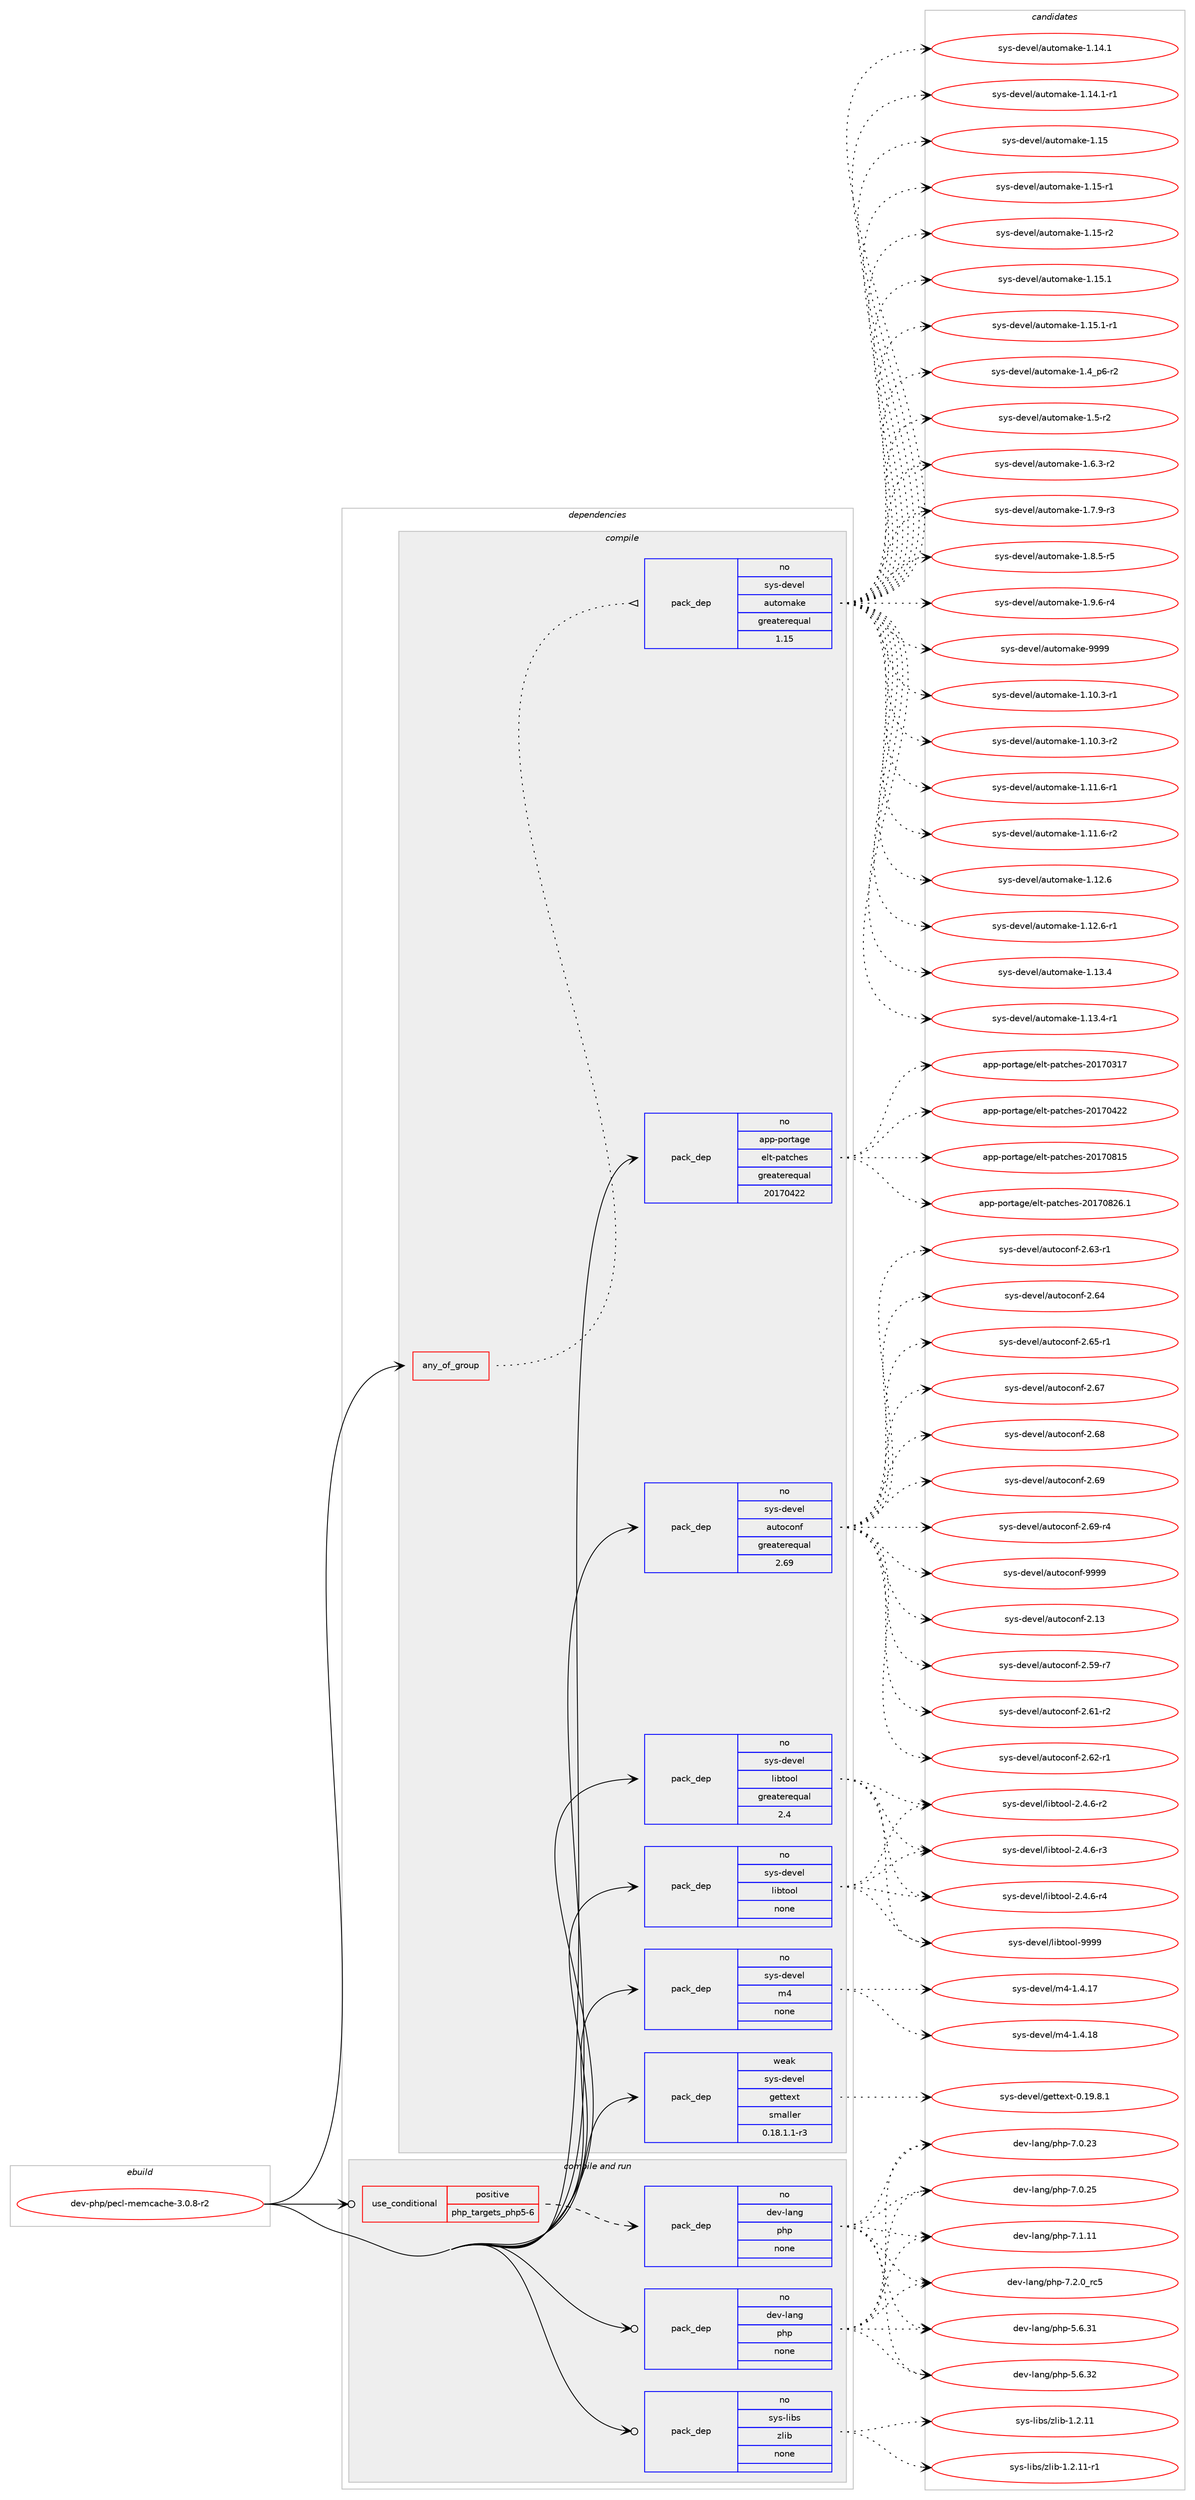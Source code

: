 digraph prolog {

# *************
# Graph options
# *************

newrank=true;
concentrate=true;
compound=true;
graph [rankdir=LR,fontname=Helvetica,fontsize=10,ranksep=1.5];#, ranksep=2.5, nodesep=0.2];
edge  [arrowhead=vee];
node  [fontname=Helvetica,fontsize=10];

# **********
# The ebuild
# **********

subgraph cluster_leftcol {
color=gray;
rank=same;
label=<<i>ebuild</i>>;
id [label="dev-php/pecl-memcache-3.0.8-r2", color=red, width=4, href="../dev-php/pecl-memcache-3.0.8-r2.svg"];
}

# ****************
# The dependencies
# ****************

subgraph cluster_midcol {
color=gray;
label=<<i>dependencies</i>>;
subgraph cluster_compile {
fillcolor="#eeeeee";
style=filled;
label=<<i>compile</i>>;
subgraph any3702 {
dependency143012 [label=<<TABLE BORDER="0" CELLBORDER="1" CELLSPACING="0" CELLPADDING="4"><TR><TD CELLPADDING="10">any_of_group</TD></TR></TABLE>>, shape=none, color=red];subgraph pack110757 {
dependency143013 [label=<<TABLE BORDER="0" CELLBORDER="1" CELLSPACING="0" CELLPADDING="4" WIDTH="220"><TR><TD ROWSPAN="6" CELLPADDING="30">pack_dep</TD></TR><TR><TD WIDTH="110">no</TD></TR><TR><TD>sys-devel</TD></TR><TR><TD>automake</TD></TR><TR><TD>greaterequal</TD></TR><TR><TD>1.15</TD></TR></TABLE>>, shape=none, color=blue];
}
dependency143012:e -> dependency143013:w [weight=20,style="dotted",arrowhead="oinv"];
}
id:e -> dependency143012:w [weight=20,style="solid",arrowhead="vee"];
subgraph pack110758 {
dependency143014 [label=<<TABLE BORDER="0" CELLBORDER="1" CELLSPACING="0" CELLPADDING="4" WIDTH="220"><TR><TD ROWSPAN="6" CELLPADDING="30">pack_dep</TD></TR><TR><TD WIDTH="110">no</TD></TR><TR><TD>app-portage</TD></TR><TR><TD>elt-patches</TD></TR><TR><TD>greaterequal</TD></TR><TR><TD>20170422</TD></TR></TABLE>>, shape=none, color=blue];
}
id:e -> dependency143014:w [weight=20,style="solid",arrowhead="vee"];
subgraph pack110759 {
dependency143015 [label=<<TABLE BORDER="0" CELLBORDER="1" CELLSPACING="0" CELLPADDING="4" WIDTH="220"><TR><TD ROWSPAN="6" CELLPADDING="30">pack_dep</TD></TR><TR><TD WIDTH="110">no</TD></TR><TR><TD>sys-devel</TD></TR><TR><TD>autoconf</TD></TR><TR><TD>greaterequal</TD></TR><TR><TD>2.69</TD></TR></TABLE>>, shape=none, color=blue];
}
id:e -> dependency143015:w [weight=20,style="solid",arrowhead="vee"];
subgraph pack110760 {
dependency143016 [label=<<TABLE BORDER="0" CELLBORDER="1" CELLSPACING="0" CELLPADDING="4" WIDTH="220"><TR><TD ROWSPAN="6" CELLPADDING="30">pack_dep</TD></TR><TR><TD WIDTH="110">no</TD></TR><TR><TD>sys-devel</TD></TR><TR><TD>libtool</TD></TR><TR><TD>greaterequal</TD></TR><TR><TD>2.4</TD></TR></TABLE>>, shape=none, color=blue];
}
id:e -> dependency143016:w [weight=20,style="solid",arrowhead="vee"];
subgraph pack110761 {
dependency143017 [label=<<TABLE BORDER="0" CELLBORDER="1" CELLSPACING="0" CELLPADDING="4" WIDTH="220"><TR><TD ROWSPAN="6" CELLPADDING="30">pack_dep</TD></TR><TR><TD WIDTH="110">no</TD></TR><TR><TD>sys-devel</TD></TR><TR><TD>libtool</TD></TR><TR><TD>none</TD></TR><TR><TD></TD></TR></TABLE>>, shape=none, color=blue];
}
id:e -> dependency143017:w [weight=20,style="solid",arrowhead="vee"];
subgraph pack110762 {
dependency143018 [label=<<TABLE BORDER="0" CELLBORDER="1" CELLSPACING="0" CELLPADDING="4" WIDTH="220"><TR><TD ROWSPAN="6" CELLPADDING="30">pack_dep</TD></TR><TR><TD WIDTH="110">no</TD></TR><TR><TD>sys-devel</TD></TR><TR><TD>m4</TD></TR><TR><TD>none</TD></TR><TR><TD></TD></TR></TABLE>>, shape=none, color=blue];
}
id:e -> dependency143018:w [weight=20,style="solid",arrowhead="vee"];
subgraph pack110763 {
dependency143019 [label=<<TABLE BORDER="0" CELLBORDER="1" CELLSPACING="0" CELLPADDING="4" WIDTH="220"><TR><TD ROWSPAN="6" CELLPADDING="30">pack_dep</TD></TR><TR><TD WIDTH="110">weak</TD></TR><TR><TD>sys-devel</TD></TR><TR><TD>gettext</TD></TR><TR><TD>smaller</TD></TR><TR><TD>0.18.1.1-r3</TD></TR></TABLE>>, shape=none, color=blue];
}
id:e -> dependency143019:w [weight=20,style="solid",arrowhead="vee"];
}
subgraph cluster_compileandrun {
fillcolor="#eeeeee";
style=filled;
label=<<i>compile and run</i>>;
subgraph cond28515 {
dependency143020 [label=<<TABLE BORDER="0" CELLBORDER="1" CELLSPACING="0" CELLPADDING="4"><TR><TD ROWSPAN="3" CELLPADDING="10">use_conditional</TD></TR><TR><TD>positive</TD></TR><TR><TD>php_targets_php5-6</TD></TR></TABLE>>, shape=none, color=red];
subgraph pack110764 {
dependency143021 [label=<<TABLE BORDER="0" CELLBORDER="1" CELLSPACING="0" CELLPADDING="4" WIDTH="220"><TR><TD ROWSPAN="6" CELLPADDING="30">pack_dep</TD></TR><TR><TD WIDTH="110">no</TD></TR><TR><TD>dev-lang</TD></TR><TR><TD>php</TD></TR><TR><TD>none</TD></TR><TR><TD></TD></TR></TABLE>>, shape=none, color=blue];
}
dependency143020:e -> dependency143021:w [weight=20,style="dashed",arrowhead="vee"];
}
id:e -> dependency143020:w [weight=20,style="solid",arrowhead="odotvee"];
subgraph pack110765 {
dependency143022 [label=<<TABLE BORDER="0" CELLBORDER="1" CELLSPACING="0" CELLPADDING="4" WIDTH="220"><TR><TD ROWSPAN="6" CELLPADDING="30">pack_dep</TD></TR><TR><TD WIDTH="110">no</TD></TR><TR><TD>dev-lang</TD></TR><TR><TD>php</TD></TR><TR><TD>none</TD></TR><TR><TD></TD></TR></TABLE>>, shape=none, color=blue];
}
id:e -> dependency143022:w [weight=20,style="solid",arrowhead="odotvee"];
subgraph pack110766 {
dependency143023 [label=<<TABLE BORDER="0" CELLBORDER="1" CELLSPACING="0" CELLPADDING="4" WIDTH="220"><TR><TD ROWSPAN="6" CELLPADDING="30">pack_dep</TD></TR><TR><TD WIDTH="110">no</TD></TR><TR><TD>sys-libs</TD></TR><TR><TD>zlib</TD></TR><TR><TD>none</TD></TR><TR><TD></TD></TR></TABLE>>, shape=none, color=blue];
}
id:e -> dependency143023:w [weight=20,style="solid",arrowhead="odotvee"];
}
subgraph cluster_run {
fillcolor="#eeeeee";
style=filled;
label=<<i>run</i>>;
}
}

# **************
# The candidates
# **************

subgraph cluster_choices {
rank=same;
color=gray;
label=<<i>candidates</i>>;

subgraph choice110757 {
color=black;
nodesep=1;
choice11512111545100101118101108479711711611110997107101454946494846514511449 [label="sys-devel/automake-1.10.3-r1", color=red, width=4,href="../sys-devel/automake-1.10.3-r1.svg"];
choice11512111545100101118101108479711711611110997107101454946494846514511450 [label="sys-devel/automake-1.10.3-r2", color=red, width=4,href="../sys-devel/automake-1.10.3-r2.svg"];
choice11512111545100101118101108479711711611110997107101454946494946544511449 [label="sys-devel/automake-1.11.6-r1", color=red, width=4,href="../sys-devel/automake-1.11.6-r1.svg"];
choice11512111545100101118101108479711711611110997107101454946494946544511450 [label="sys-devel/automake-1.11.6-r2", color=red, width=4,href="../sys-devel/automake-1.11.6-r2.svg"];
choice1151211154510010111810110847971171161111099710710145494649504654 [label="sys-devel/automake-1.12.6", color=red, width=4,href="../sys-devel/automake-1.12.6.svg"];
choice11512111545100101118101108479711711611110997107101454946495046544511449 [label="sys-devel/automake-1.12.6-r1", color=red, width=4,href="../sys-devel/automake-1.12.6-r1.svg"];
choice1151211154510010111810110847971171161111099710710145494649514652 [label="sys-devel/automake-1.13.4", color=red, width=4,href="../sys-devel/automake-1.13.4.svg"];
choice11512111545100101118101108479711711611110997107101454946495146524511449 [label="sys-devel/automake-1.13.4-r1", color=red, width=4,href="../sys-devel/automake-1.13.4-r1.svg"];
choice1151211154510010111810110847971171161111099710710145494649524649 [label="sys-devel/automake-1.14.1", color=red, width=4,href="../sys-devel/automake-1.14.1.svg"];
choice11512111545100101118101108479711711611110997107101454946495246494511449 [label="sys-devel/automake-1.14.1-r1", color=red, width=4,href="../sys-devel/automake-1.14.1-r1.svg"];
choice115121115451001011181011084797117116111109971071014549464953 [label="sys-devel/automake-1.15", color=red, width=4,href="../sys-devel/automake-1.15.svg"];
choice1151211154510010111810110847971171161111099710710145494649534511449 [label="sys-devel/automake-1.15-r1", color=red, width=4,href="../sys-devel/automake-1.15-r1.svg"];
choice1151211154510010111810110847971171161111099710710145494649534511450 [label="sys-devel/automake-1.15-r2", color=red, width=4,href="../sys-devel/automake-1.15-r2.svg"];
choice1151211154510010111810110847971171161111099710710145494649534649 [label="sys-devel/automake-1.15.1", color=red, width=4,href="../sys-devel/automake-1.15.1.svg"];
choice11512111545100101118101108479711711611110997107101454946495346494511449 [label="sys-devel/automake-1.15.1-r1", color=red, width=4,href="../sys-devel/automake-1.15.1-r1.svg"];
choice115121115451001011181011084797117116111109971071014549465295112544511450 [label="sys-devel/automake-1.4_p6-r2", color=red, width=4,href="../sys-devel/automake-1.4_p6-r2.svg"];
choice11512111545100101118101108479711711611110997107101454946534511450 [label="sys-devel/automake-1.5-r2", color=red, width=4,href="../sys-devel/automake-1.5-r2.svg"];
choice115121115451001011181011084797117116111109971071014549465446514511450 [label="sys-devel/automake-1.6.3-r2", color=red, width=4,href="../sys-devel/automake-1.6.3-r2.svg"];
choice115121115451001011181011084797117116111109971071014549465546574511451 [label="sys-devel/automake-1.7.9-r3", color=red, width=4,href="../sys-devel/automake-1.7.9-r3.svg"];
choice115121115451001011181011084797117116111109971071014549465646534511453 [label="sys-devel/automake-1.8.5-r5", color=red, width=4,href="../sys-devel/automake-1.8.5-r5.svg"];
choice115121115451001011181011084797117116111109971071014549465746544511452 [label="sys-devel/automake-1.9.6-r4", color=red, width=4,href="../sys-devel/automake-1.9.6-r4.svg"];
choice115121115451001011181011084797117116111109971071014557575757 [label="sys-devel/automake-9999", color=red, width=4,href="../sys-devel/automake-9999.svg"];
dependency143013:e -> choice11512111545100101118101108479711711611110997107101454946494846514511449:w [style=dotted,weight="100"];
dependency143013:e -> choice11512111545100101118101108479711711611110997107101454946494846514511450:w [style=dotted,weight="100"];
dependency143013:e -> choice11512111545100101118101108479711711611110997107101454946494946544511449:w [style=dotted,weight="100"];
dependency143013:e -> choice11512111545100101118101108479711711611110997107101454946494946544511450:w [style=dotted,weight="100"];
dependency143013:e -> choice1151211154510010111810110847971171161111099710710145494649504654:w [style=dotted,weight="100"];
dependency143013:e -> choice11512111545100101118101108479711711611110997107101454946495046544511449:w [style=dotted,weight="100"];
dependency143013:e -> choice1151211154510010111810110847971171161111099710710145494649514652:w [style=dotted,weight="100"];
dependency143013:e -> choice11512111545100101118101108479711711611110997107101454946495146524511449:w [style=dotted,weight="100"];
dependency143013:e -> choice1151211154510010111810110847971171161111099710710145494649524649:w [style=dotted,weight="100"];
dependency143013:e -> choice11512111545100101118101108479711711611110997107101454946495246494511449:w [style=dotted,weight="100"];
dependency143013:e -> choice115121115451001011181011084797117116111109971071014549464953:w [style=dotted,weight="100"];
dependency143013:e -> choice1151211154510010111810110847971171161111099710710145494649534511449:w [style=dotted,weight="100"];
dependency143013:e -> choice1151211154510010111810110847971171161111099710710145494649534511450:w [style=dotted,weight="100"];
dependency143013:e -> choice1151211154510010111810110847971171161111099710710145494649534649:w [style=dotted,weight="100"];
dependency143013:e -> choice11512111545100101118101108479711711611110997107101454946495346494511449:w [style=dotted,weight="100"];
dependency143013:e -> choice115121115451001011181011084797117116111109971071014549465295112544511450:w [style=dotted,weight="100"];
dependency143013:e -> choice11512111545100101118101108479711711611110997107101454946534511450:w [style=dotted,weight="100"];
dependency143013:e -> choice115121115451001011181011084797117116111109971071014549465446514511450:w [style=dotted,weight="100"];
dependency143013:e -> choice115121115451001011181011084797117116111109971071014549465546574511451:w [style=dotted,weight="100"];
dependency143013:e -> choice115121115451001011181011084797117116111109971071014549465646534511453:w [style=dotted,weight="100"];
dependency143013:e -> choice115121115451001011181011084797117116111109971071014549465746544511452:w [style=dotted,weight="100"];
dependency143013:e -> choice115121115451001011181011084797117116111109971071014557575757:w [style=dotted,weight="100"];
}
subgraph choice110758 {
color=black;
nodesep=1;
choice97112112451121111141169710310147101108116451129711699104101115455048495548514955 [label="app-portage/elt-patches-20170317", color=red, width=4,href="../app-portage/elt-patches-20170317.svg"];
choice97112112451121111141169710310147101108116451129711699104101115455048495548525050 [label="app-portage/elt-patches-20170422", color=red, width=4,href="../app-portage/elt-patches-20170422.svg"];
choice97112112451121111141169710310147101108116451129711699104101115455048495548564953 [label="app-portage/elt-patches-20170815", color=red, width=4,href="../app-portage/elt-patches-20170815.svg"];
choice971121124511211111411697103101471011081164511297116991041011154550484955485650544649 [label="app-portage/elt-patches-20170826.1", color=red, width=4,href="../app-portage/elt-patches-20170826.1.svg"];
dependency143014:e -> choice97112112451121111141169710310147101108116451129711699104101115455048495548514955:w [style=dotted,weight="100"];
dependency143014:e -> choice97112112451121111141169710310147101108116451129711699104101115455048495548525050:w [style=dotted,weight="100"];
dependency143014:e -> choice97112112451121111141169710310147101108116451129711699104101115455048495548564953:w [style=dotted,weight="100"];
dependency143014:e -> choice971121124511211111411697103101471011081164511297116991041011154550484955485650544649:w [style=dotted,weight="100"];
}
subgraph choice110759 {
color=black;
nodesep=1;
choice115121115451001011181011084797117116111991111101024550464951 [label="sys-devel/autoconf-2.13", color=red, width=4,href="../sys-devel/autoconf-2.13.svg"];
choice1151211154510010111810110847971171161119911111010245504653574511455 [label="sys-devel/autoconf-2.59-r7", color=red, width=4,href="../sys-devel/autoconf-2.59-r7.svg"];
choice1151211154510010111810110847971171161119911111010245504654494511450 [label="sys-devel/autoconf-2.61-r2", color=red, width=4,href="../sys-devel/autoconf-2.61-r2.svg"];
choice1151211154510010111810110847971171161119911111010245504654504511449 [label="sys-devel/autoconf-2.62-r1", color=red, width=4,href="../sys-devel/autoconf-2.62-r1.svg"];
choice1151211154510010111810110847971171161119911111010245504654514511449 [label="sys-devel/autoconf-2.63-r1", color=red, width=4,href="../sys-devel/autoconf-2.63-r1.svg"];
choice115121115451001011181011084797117116111991111101024550465452 [label="sys-devel/autoconf-2.64", color=red, width=4,href="../sys-devel/autoconf-2.64.svg"];
choice1151211154510010111810110847971171161119911111010245504654534511449 [label="sys-devel/autoconf-2.65-r1", color=red, width=4,href="../sys-devel/autoconf-2.65-r1.svg"];
choice115121115451001011181011084797117116111991111101024550465455 [label="sys-devel/autoconf-2.67", color=red, width=4,href="../sys-devel/autoconf-2.67.svg"];
choice115121115451001011181011084797117116111991111101024550465456 [label="sys-devel/autoconf-2.68", color=red, width=4,href="../sys-devel/autoconf-2.68.svg"];
choice115121115451001011181011084797117116111991111101024550465457 [label="sys-devel/autoconf-2.69", color=red, width=4,href="../sys-devel/autoconf-2.69.svg"];
choice1151211154510010111810110847971171161119911111010245504654574511452 [label="sys-devel/autoconf-2.69-r4", color=red, width=4,href="../sys-devel/autoconf-2.69-r4.svg"];
choice115121115451001011181011084797117116111991111101024557575757 [label="sys-devel/autoconf-9999", color=red, width=4,href="../sys-devel/autoconf-9999.svg"];
dependency143015:e -> choice115121115451001011181011084797117116111991111101024550464951:w [style=dotted,weight="100"];
dependency143015:e -> choice1151211154510010111810110847971171161119911111010245504653574511455:w [style=dotted,weight="100"];
dependency143015:e -> choice1151211154510010111810110847971171161119911111010245504654494511450:w [style=dotted,weight="100"];
dependency143015:e -> choice1151211154510010111810110847971171161119911111010245504654504511449:w [style=dotted,weight="100"];
dependency143015:e -> choice1151211154510010111810110847971171161119911111010245504654514511449:w [style=dotted,weight="100"];
dependency143015:e -> choice115121115451001011181011084797117116111991111101024550465452:w [style=dotted,weight="100"];
dependency143015:e -> choice1151211154510010111810110847971171161119911111010245504654534511449:w [style=dotted,weight="100"];
dependency143015:e -> choice115121115451001011181011084797117116111991111101024550465455:w [style=dotted,weight="100"];
dependency143015:e -> choice115121115451001011181011084797117116111991111101024550465456:w [style=dotted,weight="100"];
dependency143015:e -> choice115121115451001011181011084797117116111991111101024550465457:w [style=dotted,weight="100"];
dependency143015:e -> choice1151211154510010111810110847971171161119911111010245504654574511452:w [style=dotted,weight="100"];
dependency143015:e -> choice115121115451001011181011084797117116111991111101024557575757:w [style=dotted,weight="100"];
}
subgraph choice110760 {
color=black;
nodesep=1;
choice1151211154510010111810110847108105981161111111084550465246544511450 [label="sys-devel/libtool-2.4.6-r2", color=red, width=4,href="../sys-devel/libtool-2.4.6-r2.svg"];
choice1151211154510010111810110847108105981161111111084550465246544511451 [label="sys-devel/libtool-2.4.6-r3", color=red, width=4,href="../sys-devel/libtool-2.4.6-r3.svg"];
choice1151211154510010111810110847108105981161111111084550465246544511452 [label="sys-devel/libtool-2.4.6-r4", color=red, width=4,href="../sys-devel/libtool-2.4.6-r4.svg"];
choice1151211154510010111810110847108105981161111111084557575757 [label="sys-devel/libtool-9999", color=red, width=4,href="../sys-devel/libtool-9999.svg"];
dependency143016:e -> choice1151211154510010111810110847108105981161111111084550465246544511450:w [style=dotted,weight="100"];
dependency143016:e -> choice1151211154510010111810110847108105981161111111084550465246544511451:w [style=dotted,weight="100"];
dependency143016:e -> choice1151211154510010111810110847108105981161111111084550465246544511452:w [style=dotted,weight="100"];
dependency143016:e -> choice1151211154510010111810110847108105981161111111084557575757:w [style=dotted,weight="100"];
}
subgraph choice110761 {
color=black;
nodesep=1;
choice1151211154510010111810110847108105981161111111084550465246544511450 [label="sys-devel/libtool-2.4.6-r2", color=red, width=4,href="../sys-devel/libtool-2.4.6-r2.svg"];
choice1151211154510010111810110847108105981161111111084550465246544511451 [label="sys-devel/libtool-2.4.6-r3", color=red, width=4,href="../sys-devel/libtool-2.4.6-r3.svg"];
choice1151211154510010111810110847108105981161111111084550465246544511452 [label="sys-devel/libtool-2.4.6-r4", color=red, width=4,href="../sys-devel/libtool-2.4.6-r4.svg"];
choice1151211154510010111810110847108105981161111111084557575757 [label="sys-devel/libtool-9999", color=red, width=4,href="../sys-devel/libtool-9999.svg"];
dependency143017:e -> choice1151211154510010111810110847108105981161111111084550465246544511450:w [style=dotted,weight="100"];
dependency143017:e -> choice1151211154510010111810110847108105981161111111084550465246544511451:w [style=dotted,weight="100"];
dependency143017:e -> choice1151211154510010111810110847108105981161111111084550465246544511452:w [style=dotted,weight="100"];
dependency143017:e -> choice1151211154510010111810110847108105981161111111084557575757:w [style=dotted,weight="100"];
}
subgraph choice110762 {
color=black;
nodesep=1;
choice11512111545100101118101108471095245494652464955 [label="sys-devel/m4-1.4.17", color=red, width=4,href="../sys-devel/m4-1.4.17.svg"];
choice11512111545100101118101108471095245494652464956 [label="sys-devel/m4-1.4.18", color=red, width=4,href="../sys-devel/m4-1.4.18.svg"];
dependency143018:e -> choice11512111545100101118101108471095245494652464955:w [style=dotted,weight="100"];
dependency143018:e -> choice11512111545100101118101108471095245494652464956:w [style=dotted,weight="100"];
}
subgraph choice110763 {
color=black;
nodesep=1;
choice1151211154510010111810110847103101116116101120116454846495746564649 [label="sys-devel/gettext-0.19.8.1", color=red, width=4,href="../sys-devel/gettext-0.19.8.1.svg"];
dependency143019:e -> choice1151211154510010111810110847103101116116101120116454846495746564649:w [style=dotted,weight="100"];
}
subgraph choice110764 {
color=black;
nodesep=1;
choice10010111845108971101034711210411245534654465149 [label="dev-lang/php-5.6.31", color=red, width=4,href="../dev-lang/php-5.6.31.svg"];
choice10010111845108971101034711210411245534654465150 [label="dev-lang/php-5.6.32", color=red, width=4,href="../dev-lang/php-5.6.32.svg"];
choice10010111845108971101034711210411245554648465051 [label="dev-lang/php-7.0.23", color=red, width=4,href="../dev-lang/php-7.0.23.svg"];
choice10010111845108971101034711210411245554648465053 [label="dev-lang/php-7.0.25", color=red, width=4,href="../dev-lang/php-7.0.25.svg"];
choice10010111845108971101034711210411245554649464949 [label="dev-lang/php-7.1.11", color=red, width=4,href="../dev-lang/php-7.1.11.svg"];
choice100101118451089711010347112104112455546504648951149953 [label="dev-lang/php-7.2.0_rc5", color=red, width=4,href="../dev-lang/php-7.2.0_rc5.svg"];
dependency143021:e -> choice10010111845108971101034711210411245534654465149:w [style=dotted,weight="100"];
dependency143021:e -> choice10010111845108971101034711210411245534654465150:w [style=dotted,weight="100"];
dependency143021:e -> choice10010111845108971101034711210411245554648465051:w [style=dotted,weight="100"];
dependency143021:e -> choice10010111845108971101034711210411245554648465053:w [style=dotted,weight="100"];
dependency143021:e -> choice10010111845108971101034711210411245554649464949:w [style=dotted,weight="100"];
dependency143021:e -> choice100101118451089711010347112104112455546504648951149953:w [style=dotted,weight="100"];
}
subgraph choice110765 {
color=black;
nodesep=1;
choice10010111845108971101034711210411245534654465149 [label="dev-lang/php-5.6.31", color=red, width=4,href="../dev-lang/php-5.6.31.svg"];
choice10010111845108971101034711210411245534654465150 [label="dev-lang/php-5.6.32", color=red, width=4,href="../dev-lang/php-5.6.32.svg"];
choice10010111845108971101034711210411245554648465051 [label="dev-lang/php-7.0.23", color=red, width=4,href="../dev-lang/php-7.0.23.svg"];
choice10010111845108971101034711210411245554648465053 [label="dev-lang/php-7.0.25", color=red, width=4,href="../dev-lang/php-7.0.25.svg"];
choice10010111845108971101034711210411245554649464949 [label="dev-lang/php-7.1.11", color=red, width=4,href="../dev-lang/php-7.1.11.svg"];
choice100101118451089711010347112104112455546504648951149953 [label="dev-lang/php-7.2.0_rc5", color=red, width=4,href="../dev-lang/php-7.2.0_rc5.svg"];
dependency143022:e -> choice10010111845108971101034711210411245534654465149:w [style=dotted,weight="100"];
dependency143022:e -> choice10010111845108971101034711210411245534654465150:w [style=dotted,weight="100"];
dependency143022:e -> choice10010111845108971101034711210411245554648465051:w [style=dotted,weight="100"];
dependency143022:e -> choice10010111845108971101034711210411245554648465053:w [style=dotted,weight="100"];
dependency143022:e -> choice10010111845108971101034711210411245554649464949:w [style=dotted,weight="100"];
dependency143022:e -> choice100101118451089711010347112104112455546504648951149953:w [style=dotted,weight="100"];
}
subgraph choice110766 {
color=black;
nodesep=1;
choice1151211154510810598115471221081059845494650464949 [label="sys-libs/zlib-1.2.11", color=red, width=4,href="../sys-libs/zlib-1.2.11.svg"];
choice11512111545108105981154712210810598454946504649494511449 [label="sys-libs/zlib-1.2.11-r1", color=red, width=4,href="../sys-libs/zlib-1.2.11-r1.svg"];
dependency143023:e -> choice1151211154510810598115471221081059845494650464949:w [style=dotted,weight="100"];
dependency143023:e -> choice11512111545108105981154712210810598454946504649494511449:w [style=dotted,weight="100"];
}
}

}
